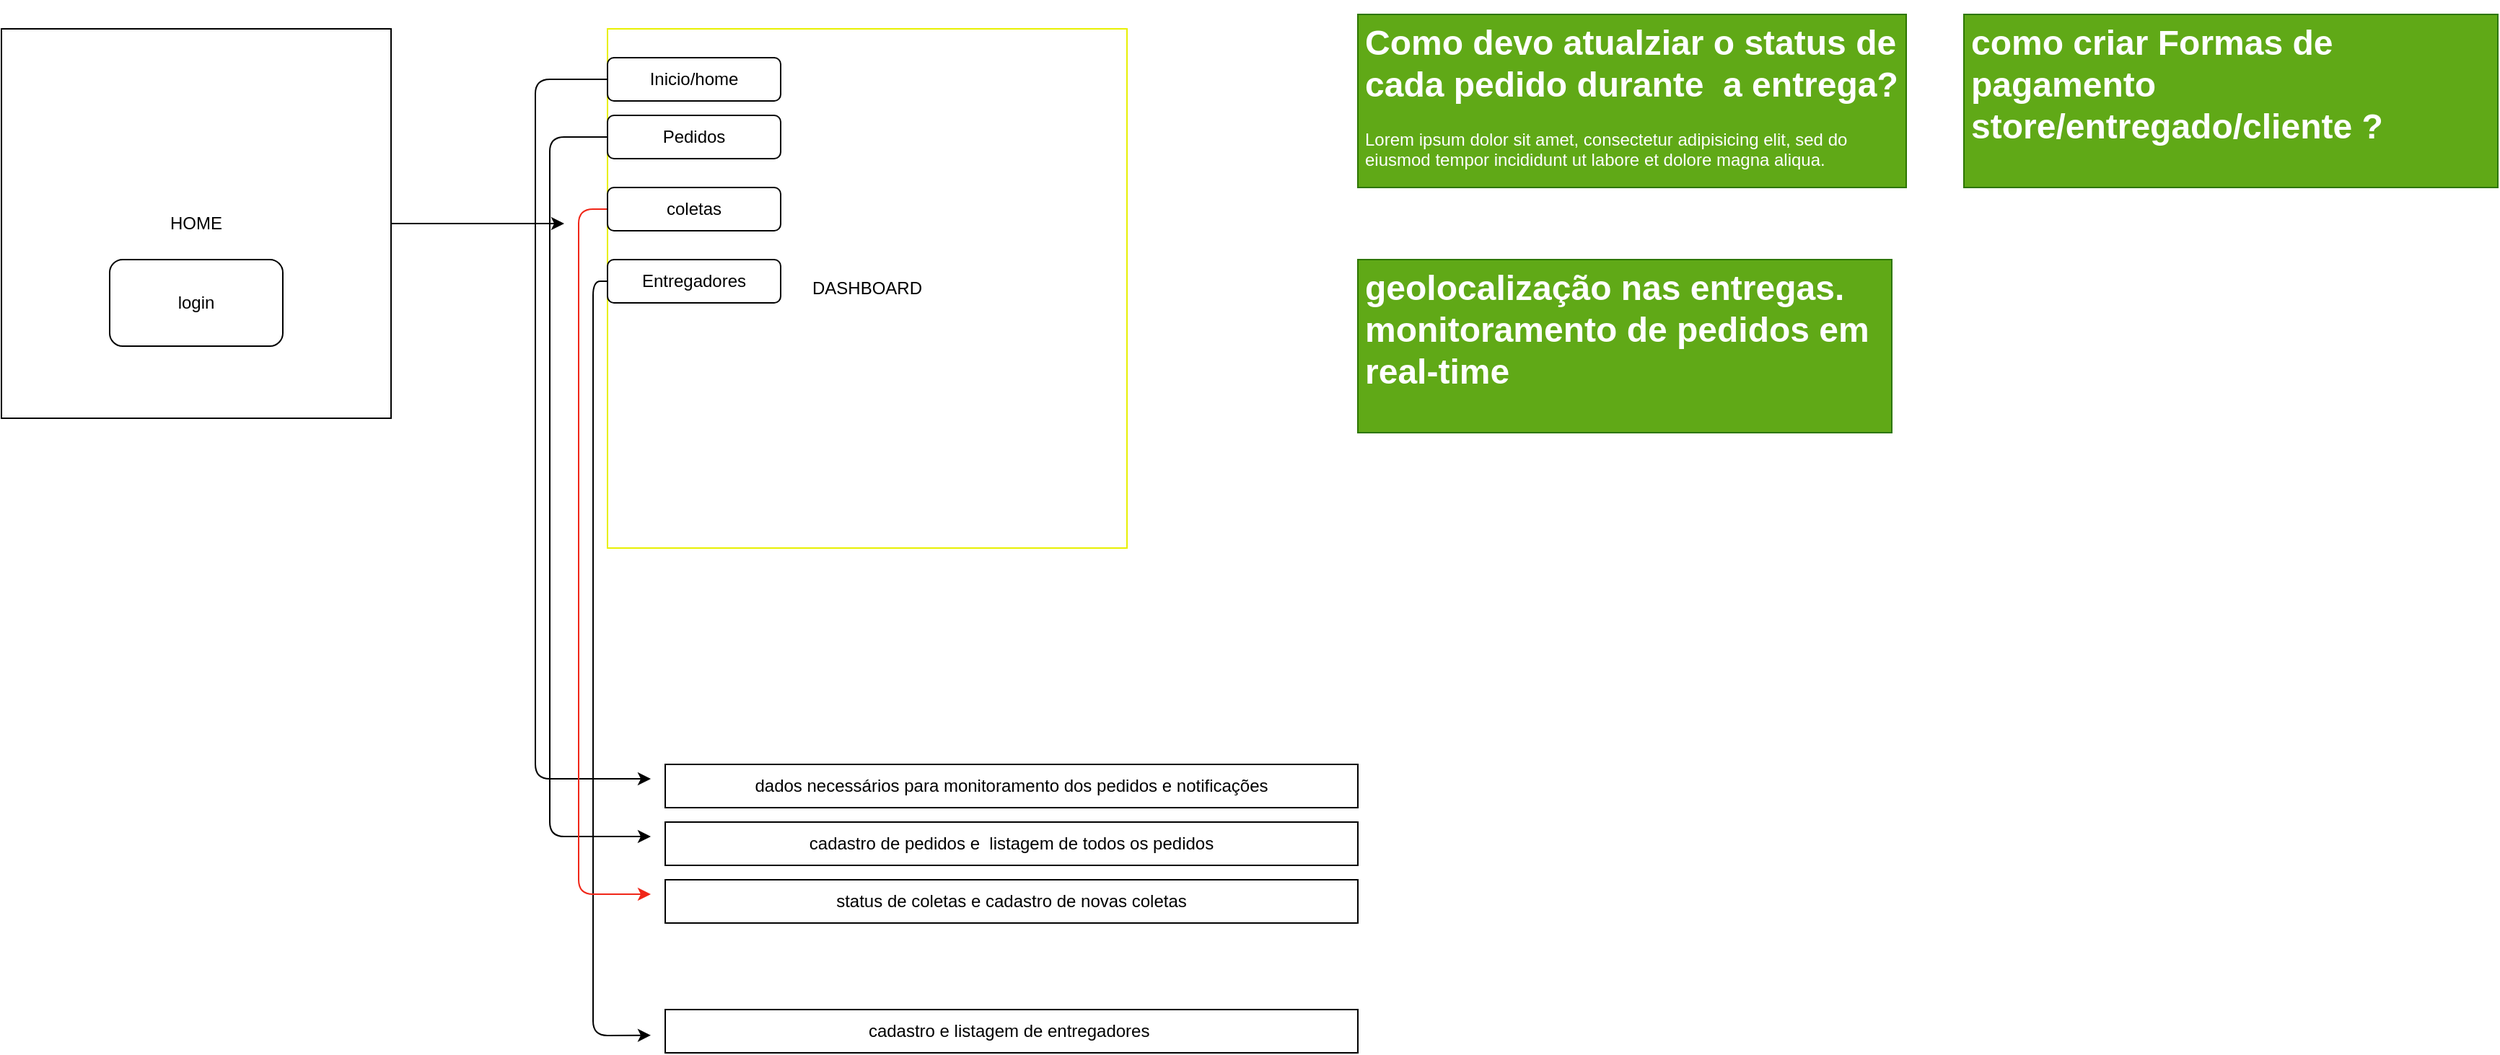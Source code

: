 <mxfile>
    <diagram id="28cVxKD7yVeooMGNK-V0" name="front-end">
        <mxGraphModel dx="974" dy="628" grid="1" gridSize="10" guides="1" tooltips="1" connect="1" arrows="1" fold="1" page="1" pageScale="1" pageWidth="850" pageHeight="1100" math="0" shadow="0">
            <root>
                <mxCell id="0"/>
                <mxCell id="1" parent="0"/>
                <mxCell id="7" style="edgeStyle=none;html=1;" edge="1" parent="1" source="3">
                    <mxGeometry relative="1" as="geometry">
                        <mxPoint x="460.0" y="175" as="targetPoint"/>
                    </mxGeometry>
                </mxCell>
                <mxCell id="3" value="HOME" style="whiteSpace=wrap;html=1;aspect=fixed;" vertex="1" parent="1">
                    <mxGeometry x="70" y="40" width="270" height="270" as="geometry"/>
                </mxCell>
                <mxCell id="2" value="login" style="rounded=1;whiteSpace=wrap;html=1;" vertex="1" parent="1">
                    <mxGeometry x="145" y="200" width="120" height="60" as="geometry"/>
                </mxCell>
                <mxCell id="4" value="DASHBOARD" style="whiteSpace=wrap;html=1;aspect=fixed;strokeColor=#E8F002;" vertex="1" parent="1">
                    <mxGeometry x="490" y="40" width="360" height="360" as="geometry"/>
                </mxCell>
                <mxCell id="11" style="edgeStyle=none;html=1;" edge="1" parent="1" source="5">
                    <mxGeometry relative="1" as="geometry">
                        <mxPoint x="520.0" y="560" as="targetPoint"/>
                        <Array as="points">
                            <mxPoint x="440" y="75"/>
                            <mxPoint x="440" y="560"/>
                        </Array>
                    </mxGeometry>
                </mxCell>
                <mxCell id="5" value="Inicio/home" style="rounded=1;whiteSpace=wrap;html=1;" vertex="1" parent="1">
                    <mxGeometry x="490" y="60" width="120" height="30" as="geometry"/>
                </mxCell>
                <mxCell id="12" style="edgeStyle=none;html=1;" edge="1" parent="1" source="8">
                    <mxGeometry relative="1" as="geometry">
                        <mxPoint x="520.0" y="600" as="targetPoint"/>
                        <Array as="points">
                            <mxPoint x="450" y="115"/>
                            <mxPoint x="450" y="600"/>
                        </Array>
                    </mxGeometry>
                </mxCell>
                <mxCell id="8" value="Pedidos" style="rounded=1;whiteSpace=wrap;html=1;" vertex="1" parent="1">
                    <mxGeometry x="490" y="100" width="120" height="30" as="geometry"/>
                </mxCell>
                <mxCell id="14" style="edgeStyle=none;html=1;" edge="1" parent="1" source="9">
                    <mxGeometry relative="1" as="geometry">
                        <mxPoint x="520.0" y="737.843" as="targetPoint"/>
                        <Array as="points">
                            <mxPoint x="480" y="215"/>
                            <mxPoint x="480" y="738"/>
                        </Array>
                    </mxGeometry>
                </mxCell>
                <mxCell id="9" value="Entregadores" style="rounded=1;whiteSpace=wrap;html=1;" vertex="1" parent="1">
                    <mxGeometry x="490" y="200" width="120" height="30" as="geometry"/>
                </mxCell>
                <mxCell id="13" style="edgeStyle=none;html=1;exitX=0;exitY=0.5;exitDx=0;exitDy=0;strokeColor=#F02618;" edge="1" parent="1" source="10">
                    <mxGeometry relative="1" as="geometry">
                        <mxPoint x="520" y="640" as="targetPoint"/>
                        <Array as="points">
                            <mxPoint x="470" y="165"/>
                            <mxPoint x="470" y="640"/>
                        </Array>
                    </mxGeometry>
                </mxCell>
                <mxCell id="10" value="coletas" style="rounded=1;whiteSpace=wrap;html=1;" vertex="1" parent="1">
                    <mxGeometry x="490" y="150" width="120" height="30" as="geometry"/>
                </mxCell>
                <mxCell id="16" value="cadastro de pedidos e&amp;nbsp; listagem de todos os pedidos" style="text;html=1;strokeColor=default;fillColor=none;align=center;verticalAlign=middle;whiteSpace=wrap;rounded=0;" vertex="1" parent="1">
                    <mxGeometry x="530" y="590" width="480" height="30" as="geometry"/>
                </mxCell>
                <mxCell id="17" value="dados necessários para monitoramento dos pedidos e notificações" style="text;html=1;strokeColor=default;fillColor=none;align=center;verticalAlign=middle;whiteSpace=wrap;rounded=0;" vertex="1" parent="1">
                    <mxGeometry x="530" y="550" width="480" height="30" as="geometry"/>
                </mxCell>
                <mxCell id="18" value="status de coletas e cadastro de novas coletas" style="text;html=1;strokeColor=default;fillColor=none;align=center;verticalAlign=middle;whiteSpace=wrap;rounded=0;" vertex="1" parent="1">
                    <mxGeometry x="530" y="630" width="480" height="30" as="geometry"/>
                </mxCell>
                <mxCell id="19" value="cadastro e listagem de entregadores&amp;nbsp;" style="text;html=1;strokeColor=default;fillColor=none;align=center;verticalAlign=middle;whiteSpace=wrap;rounded=0;" vertex="1" parent="1">
                    <mxGeometry x="530" y="720" width="480" height="30" as="geometry"/>
                </mxCell>
                <mxCell id="20" value="&lt;h1&gt;Como devo atualziar o status de cada pedido durante&amp;nbsp; a entrega?&lt;/h1&gt;&lt;h1&gt;&lt;p style=&quot;font-size: 12px ; font-weight: 400&quot;&gt;Lorem ipsum dolor sit amet, consectetur adipisicing elit, sed do eiusmod tempor incididunt ut labore et dolore magna aliqua.&lt;/p&gt;&lt;/h1&gt;" style="text;html=1;strokeColor=#2D7600;fillColor=#60a917;spacing=5;spacingTop=-20;whiteSpace=wrap;overflow=hidden;rounded=0;fontColor=#ffffff;" vertex="1" parent="1">
                    <mxGeometry x="1010" y="30" width="380" height="120" as="geometry"/>
                </mxCell>
                <mxCell id="21" value="&lt;h1&gt;como criar Formas de pagamento store/entregado/cliente ?&lt;/h1&gt;" style="text;html=1;strokeColor=#2D7600;fillColor=#60a917;spacing=5;spacingTop=-20;whiteSpace=wrap;overflow=hidden;rounded=0;fontColor=#ffffff;" vertex="1" parent="1">
                    <mxGeometry x="1430" y="30" width="370" height="120" as="geometry"/>
                </mxCell>
                <mxCell id="22" value="&lt;h1&gt;geolocalização nas entregas. monitoramento de pedidos em real-time&lt;/h1&gt;" style="text;html=1;strokeColor=#2D7600;fillColor=#60a917;spacing=5;spacingTop=-20;whiteSpace=wrap;overflow=hidden;rounded=0;fontColor=#ffffff;" vertex="1" parent="1">
                    <mxGeometry x="1010" y="200" width="370" height="120" as="geometry"/>
                </mxCell>
            </root>
        </mxGraphModel>
    </diagram>
    <diagram id="aZcQgYGZQ2P-xMDMb727" name="Notify">
        <mxGraphModel dx="828" dy="534" grid="1" gridSize="10" guides="1" tooltips="1" connect="1" arrows="1" fold="1" page="1" pageScale="1" pageWidth="850" pageHeight="1100" math="0" shadow="0">
            <root>
                <mxCell id="zxeW_sm06Jdryr-6hocX-0"/>
                <mxCell id="zxeW_sm06Jdryr-6hocX-1" parent="zxeW_sm06Jdryr-6hocX-0"/>
                <mxCell id="zxeW_sm06Jdryr-6hocX-2" value="Mensagens de notificação entre Store e Deliveryman" style="rounded=0;whiteSpace=wrap;html=1;strokeColor=#E8F002;" vertex="1" parent="zxeW_sm06Jdryr-6hocX-1">
                    <mxGeometry x="20" y="40" width="360" height="60" as="geometry"/>
                </mxCell>
                <mxCell id="zxeW_sm06Jdryr-6hocX-15" style="edgeStyle=none;html=1;strokeColor=#F02618;" edge="1" parent="zxeW_sm06Jdryr-6hocX-1" source="zxeW_sm06Jdryr-6hocX-3">
                    <mxGeometry relative="1" as="geometry">
                        <mxPoint x="190" y="310" as="targetPoint"/>
                        <Array as="points">
                            <mxPoint x="150" y="310"/>
                        </Array>
                    </mxGeometry>
                </mxCell>
                <mxCell id="zxeW_sm06Jdryr-6hocX-16" style="edgeStyle=none;html=1;entryX=0;entryY=0.5;entryDx=0;entryDy=0;strokeColor=#F02618;" edge="1" parent="zxeW_sm06Jdryr-6hocX-1" source="zxeW_sm06Jdryr-6hocX-3" target="zxeW_sm06Jdryr-6hocX-10">
                    <mxGeometry relative="1" as="geometry">
                        <Array as="points">
                            <mxPoint x="140" y="380"/>
                        </Array>
                    </mxGeometry>
                </mxCell>
                <mxCell id="zxeW_sm06Jdryr-6hocX-17" style="edgeStyle=none;html=1;entryX=0;entryY=0.75;entryDx=0;entryDy=0;strokeColor=#F02618;" edge="1" parent="zxeW_sm06Jdryr-6hocX-1" source="zxeW_sm06Jdryr-6hocX-3" target="zxeW_sm06Jdryr-6hocX-12">
                    <mxGeometry relative="1" as="geometry">
                        <Array as="points">
                            <mxPoint x="130" y="475"/>
                        </Array>
                    </mxGeometry>
                </mxCell>
                <mxCell id="zxeW_sm06Jdryr-6hocX-18" style="edgeStyle=none;html=1;entryX=0;entryY=0.5;entryDx=0;entryDy=0;strokeColor=#F02618;" edge="1" parent="zxeW_sm06Jdryr-6hocX-1" source="zxeW_sm06Jdryr-6hocX-3" target="zxeW_sm06Jdryr-6hocX-11">
                    <mxGeometry relative="1" as="geometry">
                        <Array as="points">
                            <mxPoint x="120" y="550"/>
                        </Array>
                    </mxGeometry>
                </mxCell>
                <mxCell id="zxeW_sm06Jdryr-6hocX-3" value="Store" style="rounded=1;whiteSpace=wrap;html=1;strokeColor=#FFFFFF;" vertex="1" parent="zxeW_sm06Jdryr-6hocX-1">
                    <mxGeometry x="60" y="170" width="120" height="60" as="geometry"/>
                </mxCell>
                <mxCell id="zxeW_sm06Jdryr-6hocX-7" value="Deliveryman 1" style="rounded=1;whiteSpace=wrap;html=1;strokeColor=#FFFFFF;" vertex="1" parent="zxeW_sm06Jdryr-6hocX-1">
                    <mxGeometry x="680" y="290" width="120" height="60" as="geometry"/>
                </mxCell>
                <mxCell id="zxeW_sm06Jdryr-6hocX-19" style="edgeStyle=none;html=1;strokeColor=#F02618;" edge="1" parent="zxeW_sm06Jdryr-6hocX-1" source="zxeW_sm06Jdryr-6hocX-8">
                    <mxGeometry relative="1" as="geometry">
                        <mxPoint x="470" y="410" as="targetPoint"/>
                    </mxGeometry>
                </mxCell>
                <mxCell id="zxeW_sm06Jdryr-6hocX-8" value="order" style="rounded=1;whiteSpace=wrap;html=1;strokeColor=#FFFFFF;" vertex="1" parent="zxeW_sm06Jdryr-6hocX-1">
                    <mxGeometry x="200" y="270" width="120" height="60" as="geometry"/>
                </mxCell>
                <mxCell id="zxeW_sm06Jdryr-6hocX-24" style="edgeStyle=none;html=1;strokeColor=#F02618;entryX=0;entryY=0.5;entryDx=0;entryDy=0;" edge="1" parent="zxeW_sm06Jdryr-6hocX-1" source="zxeW_sm06Jdryr-6hocX-9" target="zxeW_sm06Jdryr-6hocX-7">
                    <mxGeometry relative="1" as="geometry"/>
                </mxCell>
                <mxCell id="zxeW_sm06Jdryr-6hocX-9" value="Collect A" style="rounded=1;whiteSpace=wrap;html=1;strokeColor=#FFFFFF;" vertex="1" parent="zxeW_sm06Jdryr-6hocX-1">
                    <mxGeometry x="480" y="370" width="120" height="60" as="geometry"/>
                </mxCell>
                <mxCell id="zxeW_sm06Jdryr-6hocX-20" style="edgeStyle=none;html=1;strokeColor=#F02618;" edge="1" parent="zxeW_sm06Jdryr-6hocX-1" source="zxeW_sm06Jdryr-6hocX-10">
                    <mxGeometry relative="1" as="geometry">
                        <mxPoint x="470" y="410" as="targetPoint"/>
                    </mxGeometry>
                </mxCell>
                <mxCell id="zxeW_sm06Jdryr-6hocX-10" value="order" style="rounded=1;whiteSpace=wrap;html=1;strokeColor=#FFFFFF;" vertex="1" parent="zxeW_sm06Jdryr-6hocX-1">
                    <mxGeometry x="200" y="350" width="120" height="60" as="geometry"/>
                </mxCell>
                <mxCell id="zxeW_sm06Jdryr-6hocX-23" style="edgeStyle=none;html=1;strokeColor=#F02618;" edge="1" parent="zxeW_sm06Jdryr-6hocX-1" source="zxeW_sm06Jdryr-6hocX-11">
                    <mxGeometry relative="1" as="geometry">
                        <mxPoint x="480" y="500" as="targetPoint"/>
                    </mxGeometry>
                </mxCell>
                <mxCell id="zxeW_sm06Jdryr-6hocX-11" value="order" style="rounded=1;whiteSpace=wrap;html=1;strokeColor=#FFFFFF;" vertex="1" parent="zxeW_sm06Jdryr-6hocX-1">
                    <mxGeometry x="200" y="520" width="120" height="60" as="geometry"/>
                </mxCell>
                <mxCell id="zxeW_sm06Jdryr-6hocX-22" style="edgeStyle=none;html=1;entryX=0;entryY=0.5;entryDx=0;entryDy=0;strokeColor=#F02618;" edge="1" parent="zxeW_sm06Jdryr-6hocX-1" source="zxeW_sm06Jdryr-6hocX-12" target="zxeW_sm06Jdryr-6hocX-21">
                    <mxGeometry relative="1" as="geometry"/>
                </mxCell>
                <mxCell id="zxeW_sm06Jdryr-6hocX-12" value="order" style="rounded=1;whiteSpace=wrap;html=1;strokeColor=#FFFFFF;" vertex="1" parent="zxeW_sm06Jdryr-6hocX-1">
                    <mxGeometry x="200" y="430" width="120" height="60" as="geometry"/>
                </mxCell>
                <mxCell id="zxeW_sm06Jdryr-6hocX-26" style="edgeStyle=none;html=1;strokeColor=#F02618;" edge="1" parent="zxeW_sm06Jdryr-6hocX-1" source="zxeW_sm06Jdryr-6hocX-21" target="zxeW_sm06Jdryr-6hocX-25">
                    <mxGeometry relative="1" as="geometry"/>
                </mxCell>
                <mxCell id="zxeW_sm06Jdryr-6hocX-21" value="Collect B" style="rounded=1;whiteSpace=wrap;html=1;strokeColor=#FFFFFF;" vertex="1" parent="zxeW_sm06Jdryr-6hocX-1">
                    <mxGeometry x="480" y="470" width="120" height="60" as="geometry"/>
                </mxCell>
                <mxCell id="zxeW_sm06Jdryr-6hocX-25" value="Deliveryman 2" style="rounded=1;whiteSpace=wrap;html=1;strokeColor=#FFFFFF;" vertex="1" parent="zxeW_sm06Jdryr-6hocX-1">
                    <mxGeometry x="680" y="480" width="120" height="60" as="geometry"/>
                </mxCell>
            </root>
        </mxGraphModel>
    </diagram>
</mxfile>